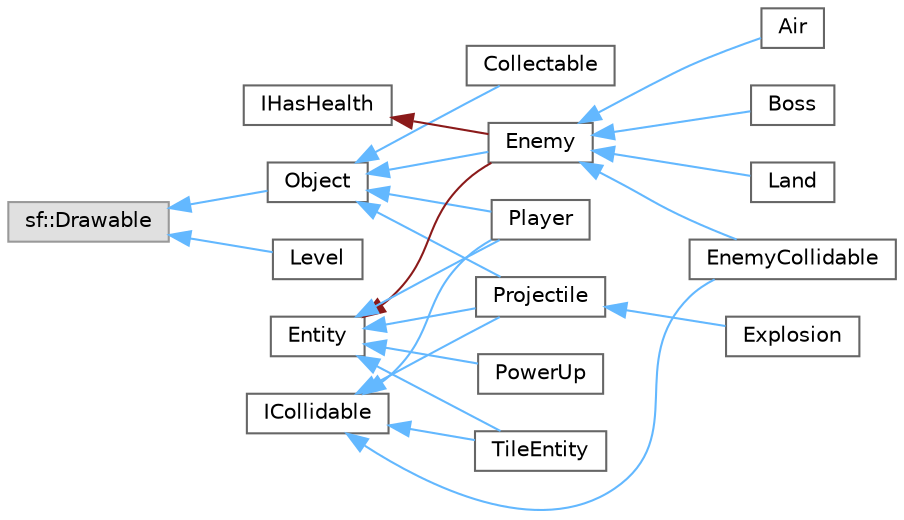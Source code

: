 digraph "Graphical Class Hierarchy"
{
 // LATEX_PDF_SIZE
  bgcolor="transparent";
  edge [fontname=Helvetica,fontsize=10,labelfontname=Helvetica,labelfontsize=10];
  node [fontname=Helvetica,fontsize=10,shape=box,height=0.2,width=0.4];
  rankdir="LR";
  Node0 [id="Node000000",label="sf::Drawable",height=0.2,width=0.4,color="grey60", fillcolor="#E0E0E0", style="filled",tooltip=" "];
  Node0 -> Node1 [id="edge1_Node000000_Node000001",dir="back",color="steelblue1",style="solid",tooltip=" "];
  Node1 [id="Node000001",label="Level",height=0.2,width=0.4,color="grey40", fillcolor="white", style="filled",URL="$class_level.html",tooltip="This takes a file and interprets it to create the level. ALL objects in a level are held here...."];
  Node0 -> Node2 [id="edge2_Node000000_Node000002",dir="back",color="steelblue1",style="solid",tooltip=" "];
  Node2 [id="Node000002",label="Object",height=0.2,width=0.4,color="grey40", fillcolor="white", style="filled",URL="$class_object.html",tooltip="The base class for everything that moves. Making this allows us to use polymorphism to handle and run..."];
  Node2 -> Node3 [id="edge3_Node000002_Node000003",dir="back",color="steelblue1",style="solid",tooltip=" "];
  Node3 [id="Node000003",label="Collectable",height=0.2,width=0.4,color="grey40", fillcolor="white", style="filled",URL="$class_collectable.html",tooltip=" "];
  Node2 -> Node4 [id="edge4_Node000002_Node000004",dir="back",color="steelblue1",style="solid",tooltip=" "];
  Node4 [id="Node000004",label="Enemy",height=0.2,width=0.4,color="grey40", fillcolor="white", style="filled",URL="$class_enemy.html",tooltip=" "];
  Node4 -> Node5 [id="edge5_Node000004_Node000005",dir="back",color="steelblue1",style="solid",tooltip=" "];
  Node5 [id="Node000005",label="Air",height=0.2,width=0.4,color="grey40", fillcolor="white", style="filled",URL="$class_air.html",tooltip=" "];
  Node4 -> Node6 [id="edge6_Node000004_Node000006",dir="back",color="steelblue1",style="solid",tooltip=" "];
  Node6 [id="Node000006",label="Boss",height=0.2,width=0.4,color="grey40", fillcolor="white", style="filled",URL="$class_boss.html",tooltip=" "];
  Node4 -> Node7 [id="edge7_Node000004_Node000007",dir="back",color="steelblue1",style="solid",tooltip=" "];
  Node7 [id="Node000007",label="EnemyCollidable",height=0.2,width=0.4,color="grey40", fillcolor="white", style="filled",URL="$class_enemy_collidable.html",tooltip=" "];
  Node4 -> Node15 [id="edge8_Node000004_Node000015",dir="back",color="steelblue1",style="solid",tooltip=" "];
  Node15 [id="Node000015",label="Land",height=0.2,width=0.4,color="grey40", fillcolor="white", style="filled",URL="$class_land.html",tooltip=" "];
  Node2 -> Node9 [id="edge9_Node000002_Node000009",dir="back",color="steelblue1",style="solid",tooltip=" "];
  Node9 [id="Node000009",label="Player",height=0.2,width=0.4,color="grey40", fillcolor="white", style="filled",URL="$class_player.html",tooltip=" "];
  Node2 -> Node12 [id="edge10_Node000002_Node000012",dir="back",color="steelblue1",style="solid",tooltip=" "];
  Node12 [id="Node000012",label="Projectile",height=0.2,width=0.4,color="grey40", fillcolor="white", style="filled",URL="$class_projectile.html",tooltip=" "];
  Node12 -> Node13 [id="edge11_Node000012_Node000013",dir="back",color="steelblue1",style="solid",tooltip=" "];
  Node13 [id="Node000013",label="Explosion",height=0.2,width=0.4,color="grey40", fillcolor="white", style="filled",URL="$class_explosion.html",tooltip=" "];
  Node10 [id="Node000010",label="Entity",height=0.2,width=0.4,color="grey40", fillcolor="white", style="filled",URL="$class_entity.html",tooltip=" "];
  Node10 -> Node4 [id="edge12_Node000010_Node000004",dir="back",color="firebrick4",style="solid",tooltip=" "];
  Node10 -> Node9 [id="edge13_Node000010_Node000009",dir="back",color="steelblue1",style="solid",tooltip=" "];
  Node10 -> Node11 [id="edge14_Node000010_Node000011",dir="back",color="steelblue1",style="solid",tooltip=" "];
  Node11 [id="Node000011",label="PowerUp",height=0.2,width=0.4,color="grey40", fillcolor="white", style="filled",URL="$class_power_up.html",tooltip=" "];
  Node10 -> Node12 [id="edge15_Node000010_Node000012",dir="back",color="steelblue1",style="solid",tooltip=" "];
  Node10 -> Node14 [id="edge16_Node000010_Node000014",dir="back",color="steelblue1",style="solid",tooltip=" "];
  Node14 [id="Node000014",label="TileEntity",height=0.2,width=0.4,color="grey40", fillcolor="white", style="filled",URL="$class_tile_entity.html",tooltip=" "];
  Node8 [id="Node000008",label="ICollidable",height=0.2,width=0.4,color="grey40", fillcolor="white", style="filled",URL="$class_i_collidable.html",tooltip=" "];
  Node8 -> Node7 [id="edge17_Node000008_Node000007",dir="back",color="steelblue1",style="solid",tooltip=" "];
  Node8 -> Node9 [id="edge18_Node000008_Node000009",dir="back",color="steelblue1",style="solid",tooltip=" "];
  Node8 -> Node12 [id="edge19_Node000008_Node000012",dir="back",color="steelblue1",style="solid",tooltip=" "];
  Node8 -> Node14 [id="edge20_Node000008_Node000014",dir="back",color="steelblue1",style="solid",tooltip=" "];
  Node16 [id="Node000016",label="IHasHealth",height=0.2,width=0.4,color="grey40", fillcolor="white", style="filled",URL="$class_i_has_health.html",tooltip=" "];
  Node16 -> Node4 [id="edge21_Node000016_Node000004",dir="back",color="firebrick4",style="solid",tooltip=" "];
}
